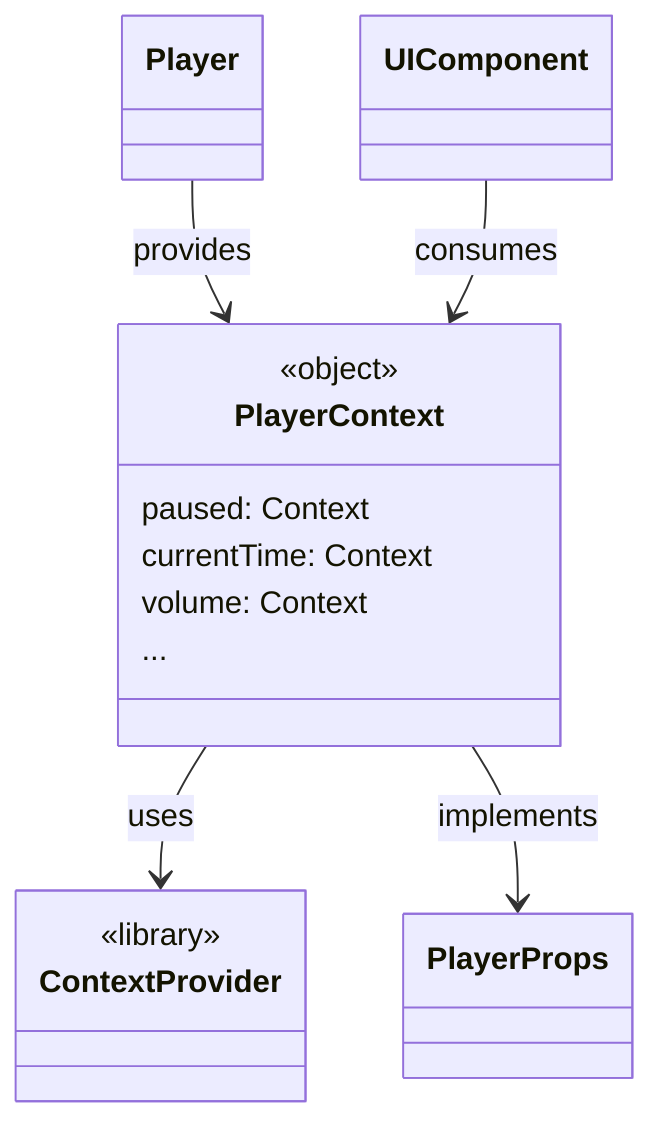 classDiagram

class PlayerProps

class PlayerContext {
    <<object>>
    paused: Context<boolean>
    currentTime: Context<number>
    volume: Context<number>
    ...
}

class ContextProvider {
    <<library>>
}

PlayerContext --> ContextProvider: uses
PlayerContext --> PlayerProps: implements

class Player

Player --> PlayerContext: provides

class UIComponent

UIComponent --> PlayerContext: consumes